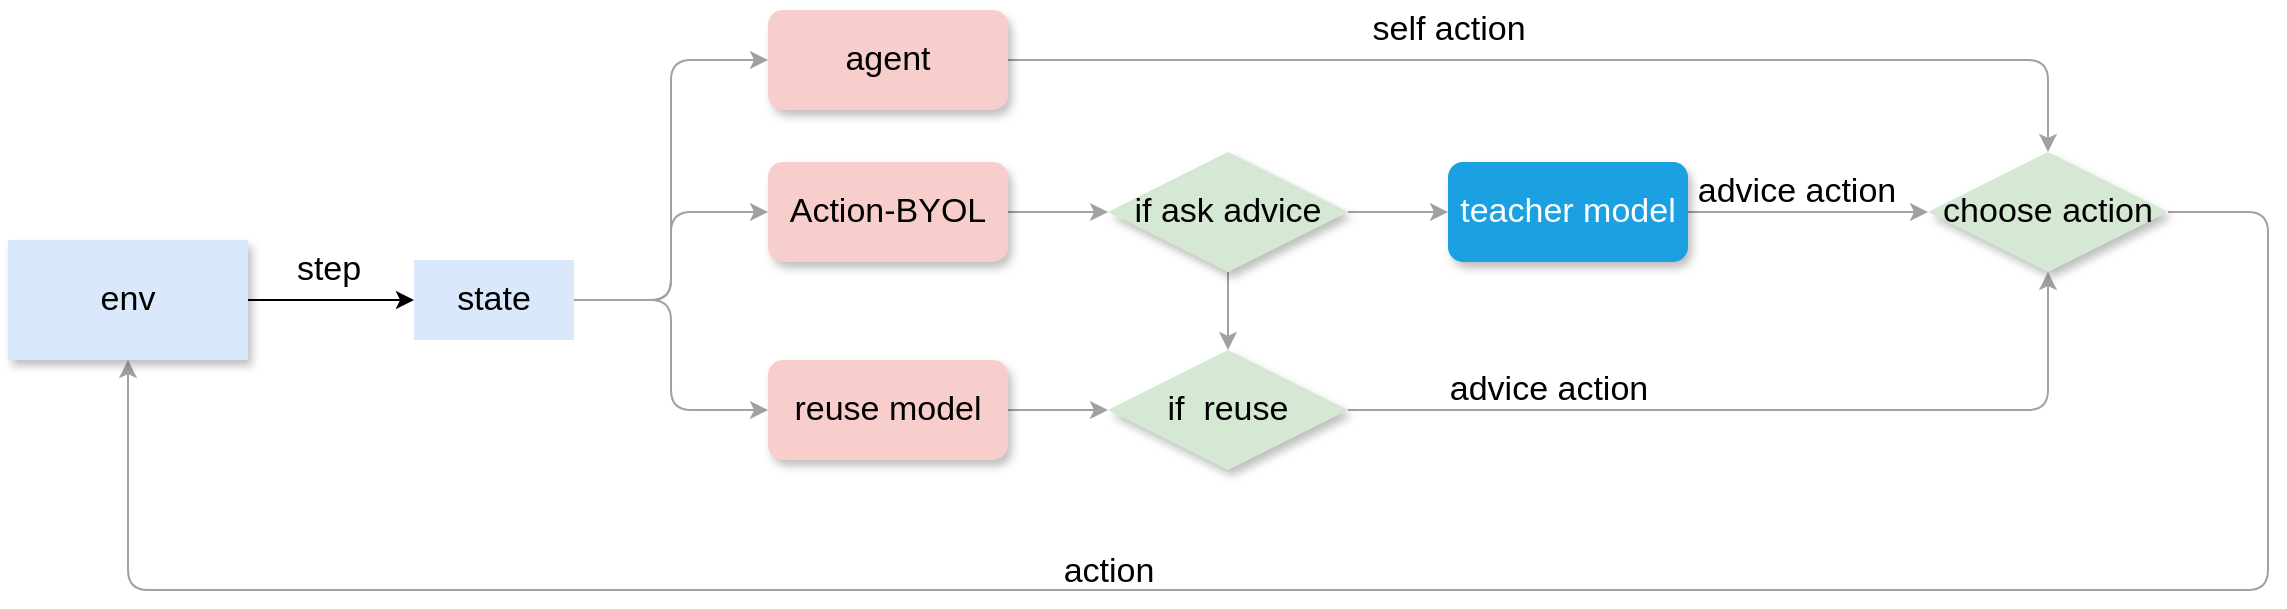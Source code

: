 <mxfile version="20.7.2" type="github"><diagram id="6ead9xKW_Qst8LFNrcvm" name="第 1 页"><mxGraphModel dx="1217" dy="701" grid="1" gridSize="10" guides="1" tooltips="1" connect="1" arrows="1" fold="1" page="1" pageScale="1" pageWidth="827" pageHeight="1169" math="0" shadow="0"><root><mxCell id="0"/><mxCell id="1" parent="0"/><mxCell id="AzJ7uP2qj4mIcJgj0vIB-7" style="edgeStyle=orthogonalEdgeStyle;rounded=0;orthogonalLoop=1;jettySize=auto;html=1;exitX=1;exitY=0.5;exitDx=0;exitDy=0;entryX=0;entryY=0.25;entryDx=0;entryDy=0;fontSize=17;" edge="1" parent="1"><mxGeometry relative="1" as="geometry"><mxPoint x="180" y="195" as="sourcePoint"/><mxPoint x="263" y="195" as="targetPoint"/></mxGeometry></mxCell><mxCell id="AzJ7uP2qj4mIcJgj0vIB-28" style="edgeStyle=orthogonalEdgeStyle;rounded=1;orthogonalLoop=1;jettySize=auto;html=1;exitX=1;exitY=0.5;exitDx=0;exitDy=0;entryX=0;entryY=0.5;entryDx=0;entryDy=0;strokeColor=#A1A1A1;fontSize=17;" edge="1" parent="1" source="AzJ7uP2qj4mIcJgj0vIB-4" target="AzJ7uP2qj4mIcJgj0vIB-16"><mxGeometry relative="1" as="geometry"/></mxCell><mxCell id="AzJ7uP2qj4mIcJgj0vIB-29" style="edgeStyle=orthogonalEdgeStyle;rounded=1;orthogonalLoop=1;jettySize=auto;html=1;exitX=1;exitY=0.5;exitDx=0;exitDy=0;entryX=0;entryY=0.5;entryDx=0;entryDy=0;strokeColor=#A1A1A1;fontSize=17;" edge="1" parent="1" source="AzJ7uP2qj4mIcJgj0vIB-4" target="AzJ7uP2qj4mIcJgj0vIB-15"><mxGeometry relative="1" as="geometry"/></mxCell><mxCell id="AzJ7uP2qj4mIcJgj0vIB-43" style="edgeStyle=orthogonalEdgeStyle;rounded=1;orthogonalLoop=1;jettySize=auto;html=1;exitX=1;exitY=0.5;exitDx=0;exitDy=0;entryX=0;entryY=0.5;entryDx=0;entryDy=0;strokeColor=#A1A1A1;fontSize=17;" edge="1" parent="1" source="AzJ7uP2qj4mIcJgj0vIB-4" target="AzJ7uP2qj4mIcJgj0vIB-42"><mxGeometry relative="1" as="geometry"/></mxCell><mxCell id="AzJ7uP2qj4mIcJgj0vIB-4" value="state" style="rounded=0;whiteSpace=wrap;html=1;fillColor=#dae8fc;strokeColor=none;fontSize=17;" vertex="1" parent="1"><mxGeometry x="263" y="175" width="80" height="40" as="geometry"/></mxCell><mxCell id="AzJ7uP2qj4mIcJgj0vIB-8" value="step" style="text;html=1;align=center;verticalAlign=middle;resizable=0;points=[];autosize=1;strokeColor=none;fillColor=none;fontSize=17;" vertex="1" parent="1"><mxGeometry x="190" y="165" width="60" height="30" as="geometry"/></mxCell><mxCell id="AzJ7uP2qj4mIcJgj0vIB-38" style="edgeStyle=orthogonalEdgeStyle;rounded=1;orthogonalLoop=1;jettySize=auto;html=1;strokeColor=#A1A1A1;entryX=0.5;entryY=1;entryDx=0;entryDy=0;exitX=1;exitY=0.5;exitDx=0;exitDy=0;fontSize=17;" edge="1" parent="1" source="AzJ7uP2qj4mIcJgj0vIB-46" target="AzJ7uP2qj4mIcJgj0vIB-13"><mxGeometry relative="1" as="geometry"><mxPoint x="1140" y="160" as="sourcePoint"/><mxPoint x="490" y="490" as="targetPoint"/><Array as="points"><mxPoint x="1190" y="151"/><mxPoint x="1190" y="340"/><mxPoint x="120" y="340"/></Array></mxGeometry></mxCell><mxCell id="AzJ7uP2qj4mIcJgj0vIB-13" value="env" style="rounded=0;whiteSpace=wrap;html=1;shadow=1;strokeColor=none;fillColor=#dae8fc;fontSize=17;" vertex="1" parent="1"><mxGeometry x="60" y="165" width="120" height="60" as="geometry"/></mxCell><mxCell id="AzJ7uP2qj4mIcJgj0vIB-24" style="edgeStyle=orthogonalEdgeStyle;rounded=1;orthogonalLoop=1;jettySize=auto;html=1;exitX=1;exitY=0.5;exitDx=0;exitDy=0;entryX=0;entryY=0.5;entryDx=0;entryDy=0;strokeColor=#A1A1A1;fontSize=17;" edge="1" parent="1" source="AzJ7uP2qj4mIcJgj0vIB-14"><mxGeometry relative="1" as="geometry"><mxPoint x="1020" y="151" as="targetPoint"/></mxGeometry></mxCell><mxCell id="AzJ7uP2qj4mIcJgj0vIB-14" value="teacher model" style="rounded=1;whiteSpace=wrap;html=1;shadow=1;fillColor=#1ba1e2;strokeColor=none;fontColor=#ffffff;fontSize=17;" vertex="1" parent="1"><mxGeometry x="780" y="126" width="120" height="50" as="geometry"/></mxCell><mxCell id="AzJ7uP2qj4mIcJgj0vIB-35" style="edgeStyle=orthogonalEdgeStyle;rounded=1;orthogonalLoop=1;jettySize=auto;html=1;exitX=1;exitY=0.5;exitDx=0;exitDy=0;strokeColor=#A1A1A1;fontSize=17;" edge="1" parent="1" source="AzJ7uP2qj4mIcJgj0vIB-15" target="AzJ7uP2qj4mIcJgj0vIB-33"><mxGeometry relative="1" as="geometry"/></mxCell><mxCell id="AzJ7uP2qj4mIcJgj0vIB-15" value="reuse model" style="rounded=1;whiteSpace=wrap;html=1;shadow=1;fillColor=#f8cecc;strokeColor=none;fontSize=17;" vertex="1" parent="1"><mxGeometry x="440" y="225" width="120" height="50" as="geometry"/></mxCell><mxCell id="AzJ7uP2qj4mIcJgj0vIB-23" style="edgeStyle=orthogonalEdgeStyle;rounded=1;orthogonalLoop=1;jettySize=auto;html=1;exitX=1;exitY=0.5;exitDx=0;exitDy=0;strokeColor=#A1A1A1;fontSize=17;" edge="1" parent="1" source="AzJ7uP2qj4mIcJgj0vIB-16" target="AzJ7uP2qj4mIcJgj0vIB-20"><mxGeometry relative="1" as="geometry"/></mxCell><mxCell id="AzJ7uP2qj4mIcJgj0vIB-16" value="Action-BYOL" style="rounded=1;whiteSpace=wrap;html=1;shadow=1;fillColor=#f8cecc;strokeColor=none;fontSize=17;" vertex="1" parent="1"><mxGeometry x="440" y="126" width="120" height="50" as="geometry"/></mxCell><mxCell id="AzJ7uP2qj4mIcJgj0vIB-22" style="edgeStyle=orthogonalEdgeStyle;rounded=1;orthogonalLoop=1;jettySize=auto;html=1;exitX=1;exitY=0.5;exitDx=0;exitDy=0;entryX=0;entryY=0.5;entryDx=0;entryDy=0;strokeColor=#A1A1A1;fontSize=17;" edge="1" parent="1" source="AzJ7uP2qj4mIcJgj0vIB-20" target="AzJ7uP2qj4mIcJgj0vIB-14"><mxGeometry relative="1" as="geometry"/></mxCell><mxCell id="AzJ7uP2qj4mIcJgj0vIB-34" style="edgeStyle=orthogonalEdgeStyle;rounded=1;orthogonalLoop=1;jettySize=auto;html=1;exitX=0.5;exitY=1;exitDx=0;exitDy=0;entryX=0.5;entryY=0;entryDx=0;entryDy=0;strokeColor=#A1A1A1;fontSize=17;" edge="1" parent="1" source="AzJ7uP2qj4mIcJgj0vIB-20" target="AzJ7uP2qj4mIcJgj0vIB-33"><mxGeometry relative="1" as="geometry"/></mxCell><mxCell id="AzJ7uP2qj4mIcJgj0vIB-20" value="if ask advice" style="rhombus;whiteSpace=wrap;html=1;shadow=1;fillColor=#d5e8d4;strokeColor=none;fontSize=17;" vertex="1" parent="1"><mxGeometry x="610" y="121" width="120" height="60" as="geometry"/></mxCell><mxCell id="AzJ7uP2qj4mIcJgj0vIB-25" value="advice action" style="text;html=1;align=center;verticalAlign=middle;resizable=0;points=[];autosize=1;strokeColor=none;fillColor=none;fontSize=17;" vertex="1" parent="1"><mxGeometry x="894" y="126" width="120" height="30" as="geometry"/></mxCell><mxCell id="AzJ7uP2qj4mIcJgj0vIB-36" style="edgeStyle=orthogonalEdgeStyle;rounded=1;orthogonalLoop=1;jettySize=auto;html=1;exitX=1;exitY=0.5;exitDx=0;exitDy=0;entryX=0.5;entryY=1;entryDx=0;entryDy=0;strokeColor=#A1A1A1;fontSize=17;" edge="1" parent="1" source="AzJ7uP2qj4mIcJgj0vIB-33" target="AzJ7uP2qj4mIcJgj0vIB-46"><mxGeometry relative="1" as="geometry"><mxPoint x="1075" y="171" as="targetPoint"/></mxGeometry></mxCell><mxCell id="AzJ7uP2qj4mIcJgj0vIB-33" value="if&amp;nbsp; reuse" style="rhombus;whiteSpace=wrap;html=1;shadow=1;fillColor=#d5e8d4;strokeColor=none;fontSize=17;" vertex="1" parent="1"><mxGeometry x="610" y="220" width="120" height="60" as="geometry"/></mxCell><mxCell id="AzJ7uP2qj4mIcJgj0vIB-37" value="advice action" style="text;html=1;align=center;verticalAlign=middle;resizable=0;points=[];autosize=1;strokeColor=none;fillColor=none;fontSize=17;" vertex="1" parent="1"><mxGeometry x="770" y="225" width="120" height="30" as="geometry"/></mxCell><mxCell id="AzJ7uP2qj4mIcJgj0vIB-39" value="action" style="text;html=1;align=center;verticalAlign=middle;resizable=0;points=[];autosize=1;strokeColor=none;fillColor=none;fontSize=17;" vertex="1" parent="1"><mxGeometry x="575" y="316" width="70" height="30" as="geometry"/></mxCell><mxCell id="AzJ7uP2qj4mIcJgj0vIB-45" style="edgeStyle=orthogonalEdgeStyle;rounded=1;orthogonalLoop=1;jettySize=auto;html=1;exitX=1;exitY=0.5;exitDx=0;exitDy=0;strokeColor=#A1A1A1;entryX=0.5;entryY=0;entryDx=0;entryDy=0;fontSize=17;" edge="1" parent="1" source="AzJ7uP2qj4mIcJgj0vIB-42" target="AzJ7uP2qj4mIcJgj0vIB-46"><mxGeometry relative="1" as="geometry"><mxPoint x="1080" y="110" as="targetPoint"/></mxGeometry></mxCell><mxCell id="AzJ7uP2qj4mIcJgj0vIB-42" value="agent" style="rounded=1;whiteSpace=wrap;html=1;shadow=1;fillColor=#f8cecc;strokeColor=none;fontSize=17;" vertex="1" parent="1"><mxGeometry x="440" y="50" width="120" height="50" as="geometry"/></mxCell><mxCell id="AzJ7uP2qj4mIcJgj0vIB-46" value="choose action" style="rhombus;whiteSpace=wrap;html=1;shadow=1;fillColor=#d5e8d4;strokeColor=none;fontSize=17;" vertex="1" parent="1"><mxGeometry x="1020" y="121" width="120" height="60" as="geometry"/></mxCell><mxCell id="AzJ7uP2qj4mIcJgj0vIB-47" value="self action" style="text;html=1;align=center;verticalAlign=middle;resizable=0;points=[];autosize=1;strokeColor=none;fillColor=none;fontSize=17;" vertex="1" parent="1"><mxGeometry x="730" y="45" width="100" height="30" as="geometry"/></mxCell></root></mxGraphModel></diagram></mxfile>